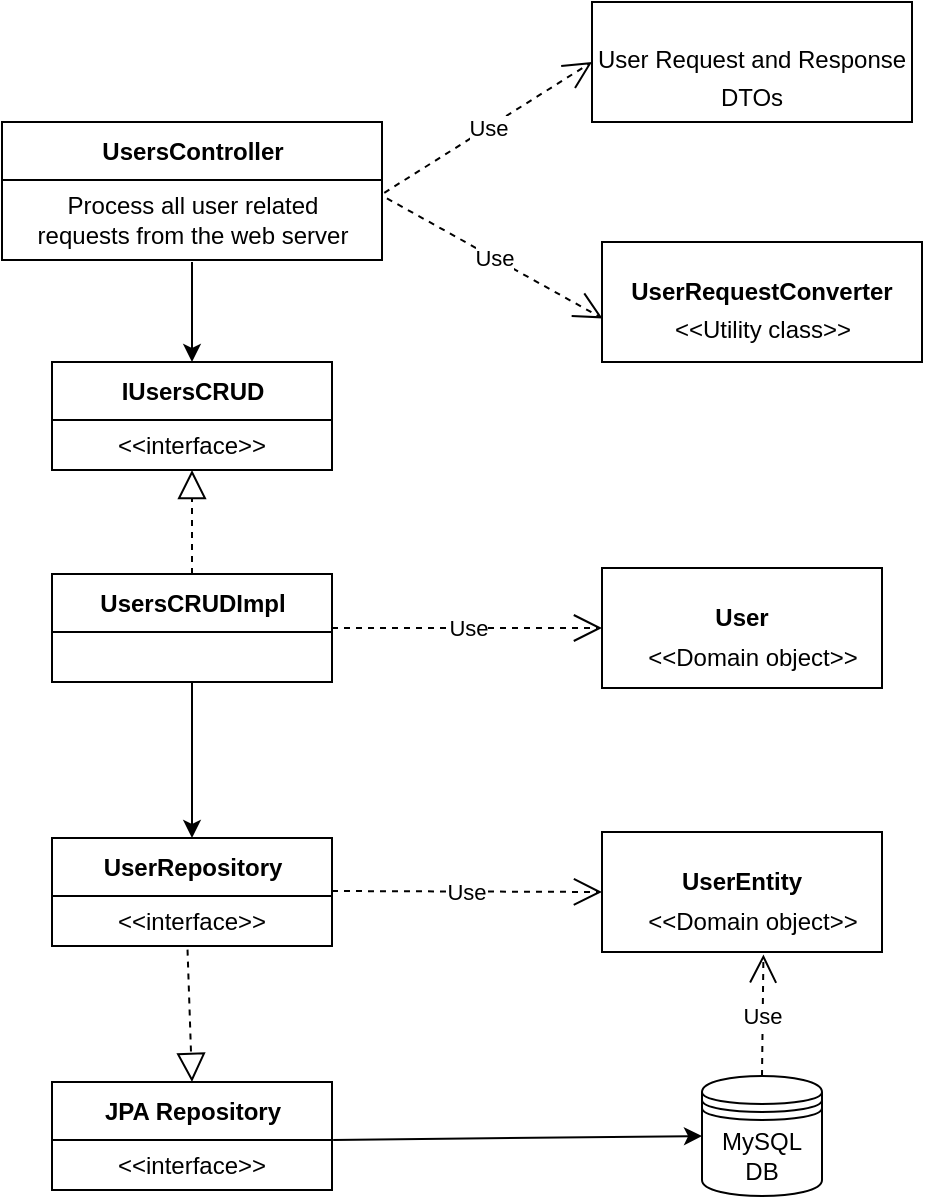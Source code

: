 <mxfile version="20.8.16" type="device"><diagram name="Page-1" id="EN6SRQnfVQfJEtyL28rF"><mxGraphModel dx="1036" dy="614" grid="1" gridSize="10" guides="1" tooltips="1" connect="1" arrows="1" fold="1" page="1" pageScale="1" pageWidth="850" pageHeight="1100" math="0" shadow="0"><root><mxCell id="0"/><mxCell id="1" parent="0"/><mxCell id="esMJYMKLd5a-8yUt3VIQ-1" value="UsersController" style="swimlane;fontStyle=1;align=center;verticalAlign=middle;childLayout=stackLayout;horizontal=1;startSize=29;horizontalStack=0;resizeParent=1;resizeParentMax=0;resizeLast=0;collapsible=0;marginBottom=0;html=1;" parent="1" vertex="1"><mxGeometry x="100" y="270" width="190" height="69" as="geometry"/></mxCell><mxCell id="esMJYMKLd5a-8yUt3VIQ-4" value="Process all user related &lt;br&gt;requests from the web server" style="text;html=1;align=center;verticalAlign=middle;resizable=0;points=[];autosize=1;strokeColor=none;fillColor=none;" parent="esMJYMKLd5a-8yUt3VIQ-1" vertex="1"><mxGeometry y="29" width="190" height="40" as="geometry"/></mxCell><mxCell id="esMJYMKLd5a-8yUt3VIQ-5" value="UsersCRUDImpl" style="swimlane;fontStyle=1;align=center;verticalAlign=middle;childLayout=stackLayout;horizontal=1;startSize=29;horizontalStack=0;resizeParent=1;resizeParentMax=0;resizeLast=0;collapsible=0;marginBottom=0;html=1;" parent="1" vertex="1"><mxGeometry x="125" y="496" width="140" height="54" as="geometry"/></mxCell><mxCell id="esMJYMKLd5a-8yUt3VIQ-8" value="IUsersCRUD" style="swimlane;fontStyle=1;align=center;verticalAlign=middle;childLayout=stackLayout;horizontal=1;startSize=29;horizontalStack=0;resizeParent=1;resizeParentMax=0;resizeLast=0;collapsible=0;marginBottom=0;html=1;" parent="1" vertex="1"><mxGeometry x="125" y="390" width="140" height="54" as="geometry"/></mxCell><mxCell id="esMJYMKLd5a-8yUt3VIQ-9" value="&amp;lt;&amp;lt;interface&amp;gt;&amp;gt;" style="text;html=1;strokeColor=none;fillColor=none;align=center;verticalAlign=middle;spacingLeft=4;spacingRight=4;overflow=hidden;rotatable=0;points=[[0,0.5],[1,0.5]];portConstraint=eastwest;" parent="esMJYMKLd5a-8yUt3VIQ-8" vertex="1"><mxGeometry y="29" width="140" height="25" as="geometry"/></mxCell><mxCell id="esMJYMKLd5a-8yUt3VIQ-11" value="" style="endArrow=classic;html=1;rounded=0;entryX=0.5;entryY=0;entryDx=0;entryDy=0;" parent="1" target="esMJYMKLd5a-8yUt3VIQ-8" edge="1"><mxGeometry width="50" height="50" relative="1" as="geometry"><mxPoint x="195" y="340" as="sourcePoint"/><mxPoint x="200" y="380" as="targetPoint"/></mxGeometry></mxCell><mxCell id="esMJYMKLd5a-8yUt3VIQ-12" value="" style="endArrow=block;dashed=1;endFill=0;endSize=12;html=1;rounded=0;exitX=0.5;exitY=0;exitDx=0;exitDy=0;" parent="1" source="esMJYMKLd5a-8yUt3VIQ-5" target="esMJYMKLd5a-8yUt3VIQ-9" edge="1"><mxGeometry width="160" relative="1" as="geometry"><mxPoint x="340" y="450" as="sourcePoint"/><mxPoint x="195" y="450" as="targetPoint"/><Array as="points"/></mxGeometry></mxCell><mxCell id="esMJYMKLd5a-8yUt3VIQ-13" value="Use" style="endArrow=open;endSize=12;dashed=1;html=1;rounded=0;exitX=1;exitY=0.5;exitDx=0;exitDy=0;entryX=0;entryY=0.5;entryDx=0;entryDy=0;" parent="1" source="esMJYMKLd5a-8yUt3VIQ-5" target="esMJYMKLd5a-8yUt3VIQ-17" edge="1"><mxGeometry width="160" relative="1" as="geometry"><mxPoint x="400" y="390" as="sourcePoint"/><mxPoint x="445" y="537.953" as="targetPoint"/></mxGeometry></mxCell><mxCell id="esMJYMKLd5a-8yUt3VIQ-17" value="&lt;p style=&quot;margin:0px;margin-top:4px;text-align:center;&quot;&gt;&lt;br&gt;&lt;b&gt;User&lt;/b&gt;&lt;/p&gt;" style="verticalAlign=top;align=left;overflow=fill;fontSize=12;fontFamily=Helvetica;html=1;" parent="1" vertex="1"><mxGeometry x="400" y="493" width="140" height="60" as="geometry"/></mxCell><mxCell id="esMJYMKLd5a-8yUt3VIQ-18" value="&amp;lt;&amp;lt;Domain object&amp;gt;&amp;gt;" style="text;html=1;align=center;verticalAlign=middle;resizable=0;points=[];autosize=1;strokeColor=none;fillColor=none;" parent="1" vertex="1"><mxGeometry x="410" y="523" width="130" height="30" as="geometry"/></mxCell><mxCell id="esMJYMKLd5a-8yUt3VIQ-19" value="&lt;p style=&quot;margin:0px;margin-top:4px;text-align:center;&quot;&gt;&lt;br&gt;&lt;b&gt;UserEntity&lt;/b&gt;&lt;/p&gt;" style="verticalAlign=top;align=left;overflow=fill;fontSize=12;fontFamily=Helvetica;html=1;" parent="1" vertex="1"><mxGeometry x="400" y="625" width="140" height="60" as="geometry"/></mxCell><mxCell id="esMJYMKLd5a-8yUt3VIQ-20" value="&amp;lt;&amp;lt;Domain object&amp;gt;&amp;gt;" style="text;html=1;align=center;verticalAlign=middle;resizable=0;points=[];autosize=1;strokeColor=none;fillColor=none;" parent="1" vertex="1"><mxGeometry x="410" y="655" width="130" height="30" as="geometry"/></mxCell><mxCell id="esMJYMKLd5a-8yUt3VIQ-21" value="&lt;p style=&quot;margin:0px;margin-top:4px;text-align:center;&quot;&gt;&lt;br&gt;&lt;b&gt;UserRequestConverter&lt;/b&gt;&lt;/p&gt;" style="verticalAlign=top;align=left;overflow=fill;fontSize=12;fontFamily=Helvetica;html=1;" parent="1" vertex="1"><mxGeometry x="400" y="330" width="160" height="60" as="geometry"/></mxCell><mxCell id="esMJYMKLd5a-8yUt3VIQ-22" value="&amp;lt;&amp;lt;Utility class&amp;gt;&amp;gt;" style="text;html=1;align=center;verticalAlign=middle;resizable=0;points=[];autosize=1;strokeColor=none;fillColor=none;" parent="1" vertex="1"><mxGeometry x="425" y="359" width="110" height="30" as="geometry"/></mxCell><mxCell id="esMJYMKLd5a-8yUt3VIQ-23" value="Use" style="endArrow=open;endSize=12;dashed=1;html=1;rounded=0;exitX=1.013;exitY=0.23;exitDx=0;exitDy=0;exitPerimeter=0;entryX=0.002;entryY=0.637;entryDx=0;entryDy=0;entryPerimeter=0;" parent="1" source="esMJYMKLd5a-8yUt3VIQ-4" target="esMJYMKLd5a-8yUt3VIQ-21" edge="1"><mxGeometry width="160" relative="1" as="geometry"><mxPoint x="275" y="427" as="sourcePoint"/><mxPoint x="455" y="547.953" as="targetPoint"/></mxGeometry></mxCell><mxCell id="esMJYMKLd5a-8yUt3VIQ-24" value="&lt;p style=&quot;margin:0px;margin-top:4px;text-align:center;&quot;&gt;&lt;br&gt;&lt;/p&gt;&lt;p style=&quot;margin:0px;margin-top:4px;text-align:center;&quot;&gt;User Request and Response&lt;/p&gt;&lt;p style=&quot;margin:0px;margin-top:4px;text-align:center;&quot;&gt;DTOs&lt;/p&gt;" style="verticalAlign=top;align=left;overflow=fill;fontSize=12;fontFamily=Helvetica;html=1;" parent="1" vertex="1"><mxGeometry x="395" y="210" width="160" height="60" as="geometry"/></mxCell><mxCell id="esMJYMKLd5a-8yUt3VIQ-28" value="UserRepository" style="swimlane;fontStyle=1;align=center;verticalAlign=middle;childLayout=stackLayout;horizontal=1;startSize=29;horizontalStack=0;resizeParent=1;resizeParentMax=0;resizeLast=0;collapsible=0;marginBottom=0;html=1;" parent="1" vertex="1"><mxGeometry x="125" y="628" width="140" height="54" as="geometry"/></mxCell><mxCell id="esMJYMKLd5a-8yUt3VIQ-29" value="&amp;lt;&amp;lt;interface&amp;gt;&amp;gt;" style="text;html=1;strokeColor=none;fillColor=none;align=center;verticalAlign=middle;spacingLeft=4;spacingRight=4;overflow=hidden;rotatable=0;points=[[0,0.5],[1,0.5]];portConstraint=eastwest;" parent="esMJYMKLd5a-8yUt3VIQ-28" vertex="1"><mxGeometry y="29" width="140" height="25" as="geometry"/></mxCell><mxCell id="esMJYMKLd5a-8yUt3VIQ-30" value="" style="endArrow=classic;html=1;rounded=0;entryX=0.5;entryY=0;entryDx=0;entryDy=0;exitX=0.5;exitY=1;exitDx=0;exitDy=0;" parent="1" source="esMJYMKLd5a-8yUt3VIQ-5" target="esMJYMKLd5a-8yUt3VIQ-28" edge="1"><mxGeometry width="50" height="50" relative="1" as="geometry"><mxPoint x="190" y="567" as="sourcePoint"/><mxPoint x="190" y="617" as="targetPoint"/></mxGeometry></mxCell><mxCell id="esMJYMKLd5a-8yUt3VIQ-31" value="Use" style="endArrow=open;endSize=12;dashed=1;html=1;rounded=0;exitX=1;exitY=0.5;exitDx=0;exitDy=0;entryX=0;entryY=0.5;entryDx=0;entryDy=0;" parent="1" target="esMJYMKLd5a-8yUt3VIQ-19" edge="1"><mxGeometry width="160" relative="1" as="geometry"><mxPoint x="265" y="654.5" as="sourcePoint"/><mxPoint x="420" y="655" as="targetPoint"/></mxGeometry></mxCell><mxCell id="esMJYMKLd5a-8yUt3VIQ-32" value="JPA Repository" style="swimlane;fontStyle=1;align=center;verticalAlign=middle;childLayout=stackLayout;horizontal=1;startSize=29;horizontalStack=0;resizeParent=1;resizeParentMax=0;resizeLast=0;collapsible=0;marginBottom=0;html=1;" parent="1" vertex="1"><mxGeometry x="125" y="750" width="140" height="54" as="geometry"/></mxCell><mxCell id="esMJYMKLd5a-8yUt3VIQ-33" value="&amp;lt;&amp;lt;interface&amp;gt;&amp;gt;" style="text;html=1;strokeColor=none;fillColor=none;align=center;verticalAlign=middle;spacingLeft=4;spacingRight=4;overflow=hidden;rotatable=0;points=[[0,0.5],[1,0.5]];portConstraint=eastwest;" parent="esMJYMKLd5a-8yUt3VIQ-32" vertex="1"><mxGeometry y="29" width="140" height="25" as="geometry"/></mxCell><mxCell id="esMJYMKLd5a-8yUt3VIQ-34" value="" style="endArrow=block;dashed=1;endFill=0;endSize=12;html=1;rounded=0;exitX=0.484;exitY=1.072;exitDx=0;exitDy=0;exitPerimeter=0;entryX=0.5;entryY=0;entryDx=0;entryDy=0;" parent="1" source="esMJYMKLd5a-8yUt3VIQ-29" target="esMJYMKLd5a-8yUt3VIQ-32" edge="1"><mxGeometry width="160" relative="1" as="geometry"><mxPoint x="220" y="742" as="sourcePoint"/><mxPoint x="220" y="690" as="targetPoint"/><Array as="points"/></mxGeometry></mxCell><mxCell id="esMJYMKLd5a-8yUt3VIQ-35" value="MySQL DB" style="shape=datastore;whiteSpace=wrap;html=1;" parent="1" vertex="1"><mxGeometry x="450" y="747" width="60" height="60" as="geometry"/></mxCell><mxCell id="esMJYMKLd5a-8yUt3VIQ-36" value="" style="endArrow=classic;html=1;rounded=0;entryX=0;entryY=0.5;entryDx=0;entryDy=0;exitX=1.004;exitY=0;exitDx=0;exitDy=0;exitPerimeter=0;" parent="1" source="esMJYMKLd5a-8yUt3VIQ-33" target="esMJYMKLd5a-8yUt3VIQ-35" edge="1"><mxGeometry width="50" height="50" relative="1" as="geometry"><mxPoint x="360" y="738" as="sourcePoint"/><mxPoint x="360" y="816" as="targetPoint"/></mxGeometry></mxCell><mxCell id="esMJYMKLd5a-8yUt3VIQ-38" value="Use" style="endArrow=open;endSize=12;dashed=1;html=1;rounded=0;exitX=0.5;exitY=0;exitDx=0;exitDy=0;entryX=0.544;entryY=1.041;entryDx=0;entryDy=0;entryPerimeter=0;" parent="1" source="esMJYMKLd5a-8yUt3VIQ-35" target="esMJYMKLd5a-8yUt3VIQ-20" edge="1"><mxGeometry width="160" relative="1" as="geometry"><mxPoint x="270" y="460" as="sourcePoint"/><mxPoint x="494" y="690" as="targetPoint"/></mxGeometry></mxCell><mxCell id="9Se579Ue8Xh3Sa3hLl0L-1" value="Use" style="endArrow=open;endSize=12;dashed=1;html=1;rounded=0;exitX=1.006;exitY=0.16;exitDx=0;exitDy=0;exitPerimeter=0;entryX=0;entryY=0.5;entryDx=0;entryDy=0;" edge="1" parent="1" source="esMJYMKLd5a-8yUt3VIQ-4" target="esMJYMKLd5a-8yUt3VIQ-24"><mxGeometry width="160" relative="1" as="geometry"><mxPoint x="302.47" y="318.2" as="sourcePoint"/><mxPoint x="410.32" y="378.22" as="targetPoint"/></mxGeometry></mxCell></root></mxGraphModel></diagram></mxfile>